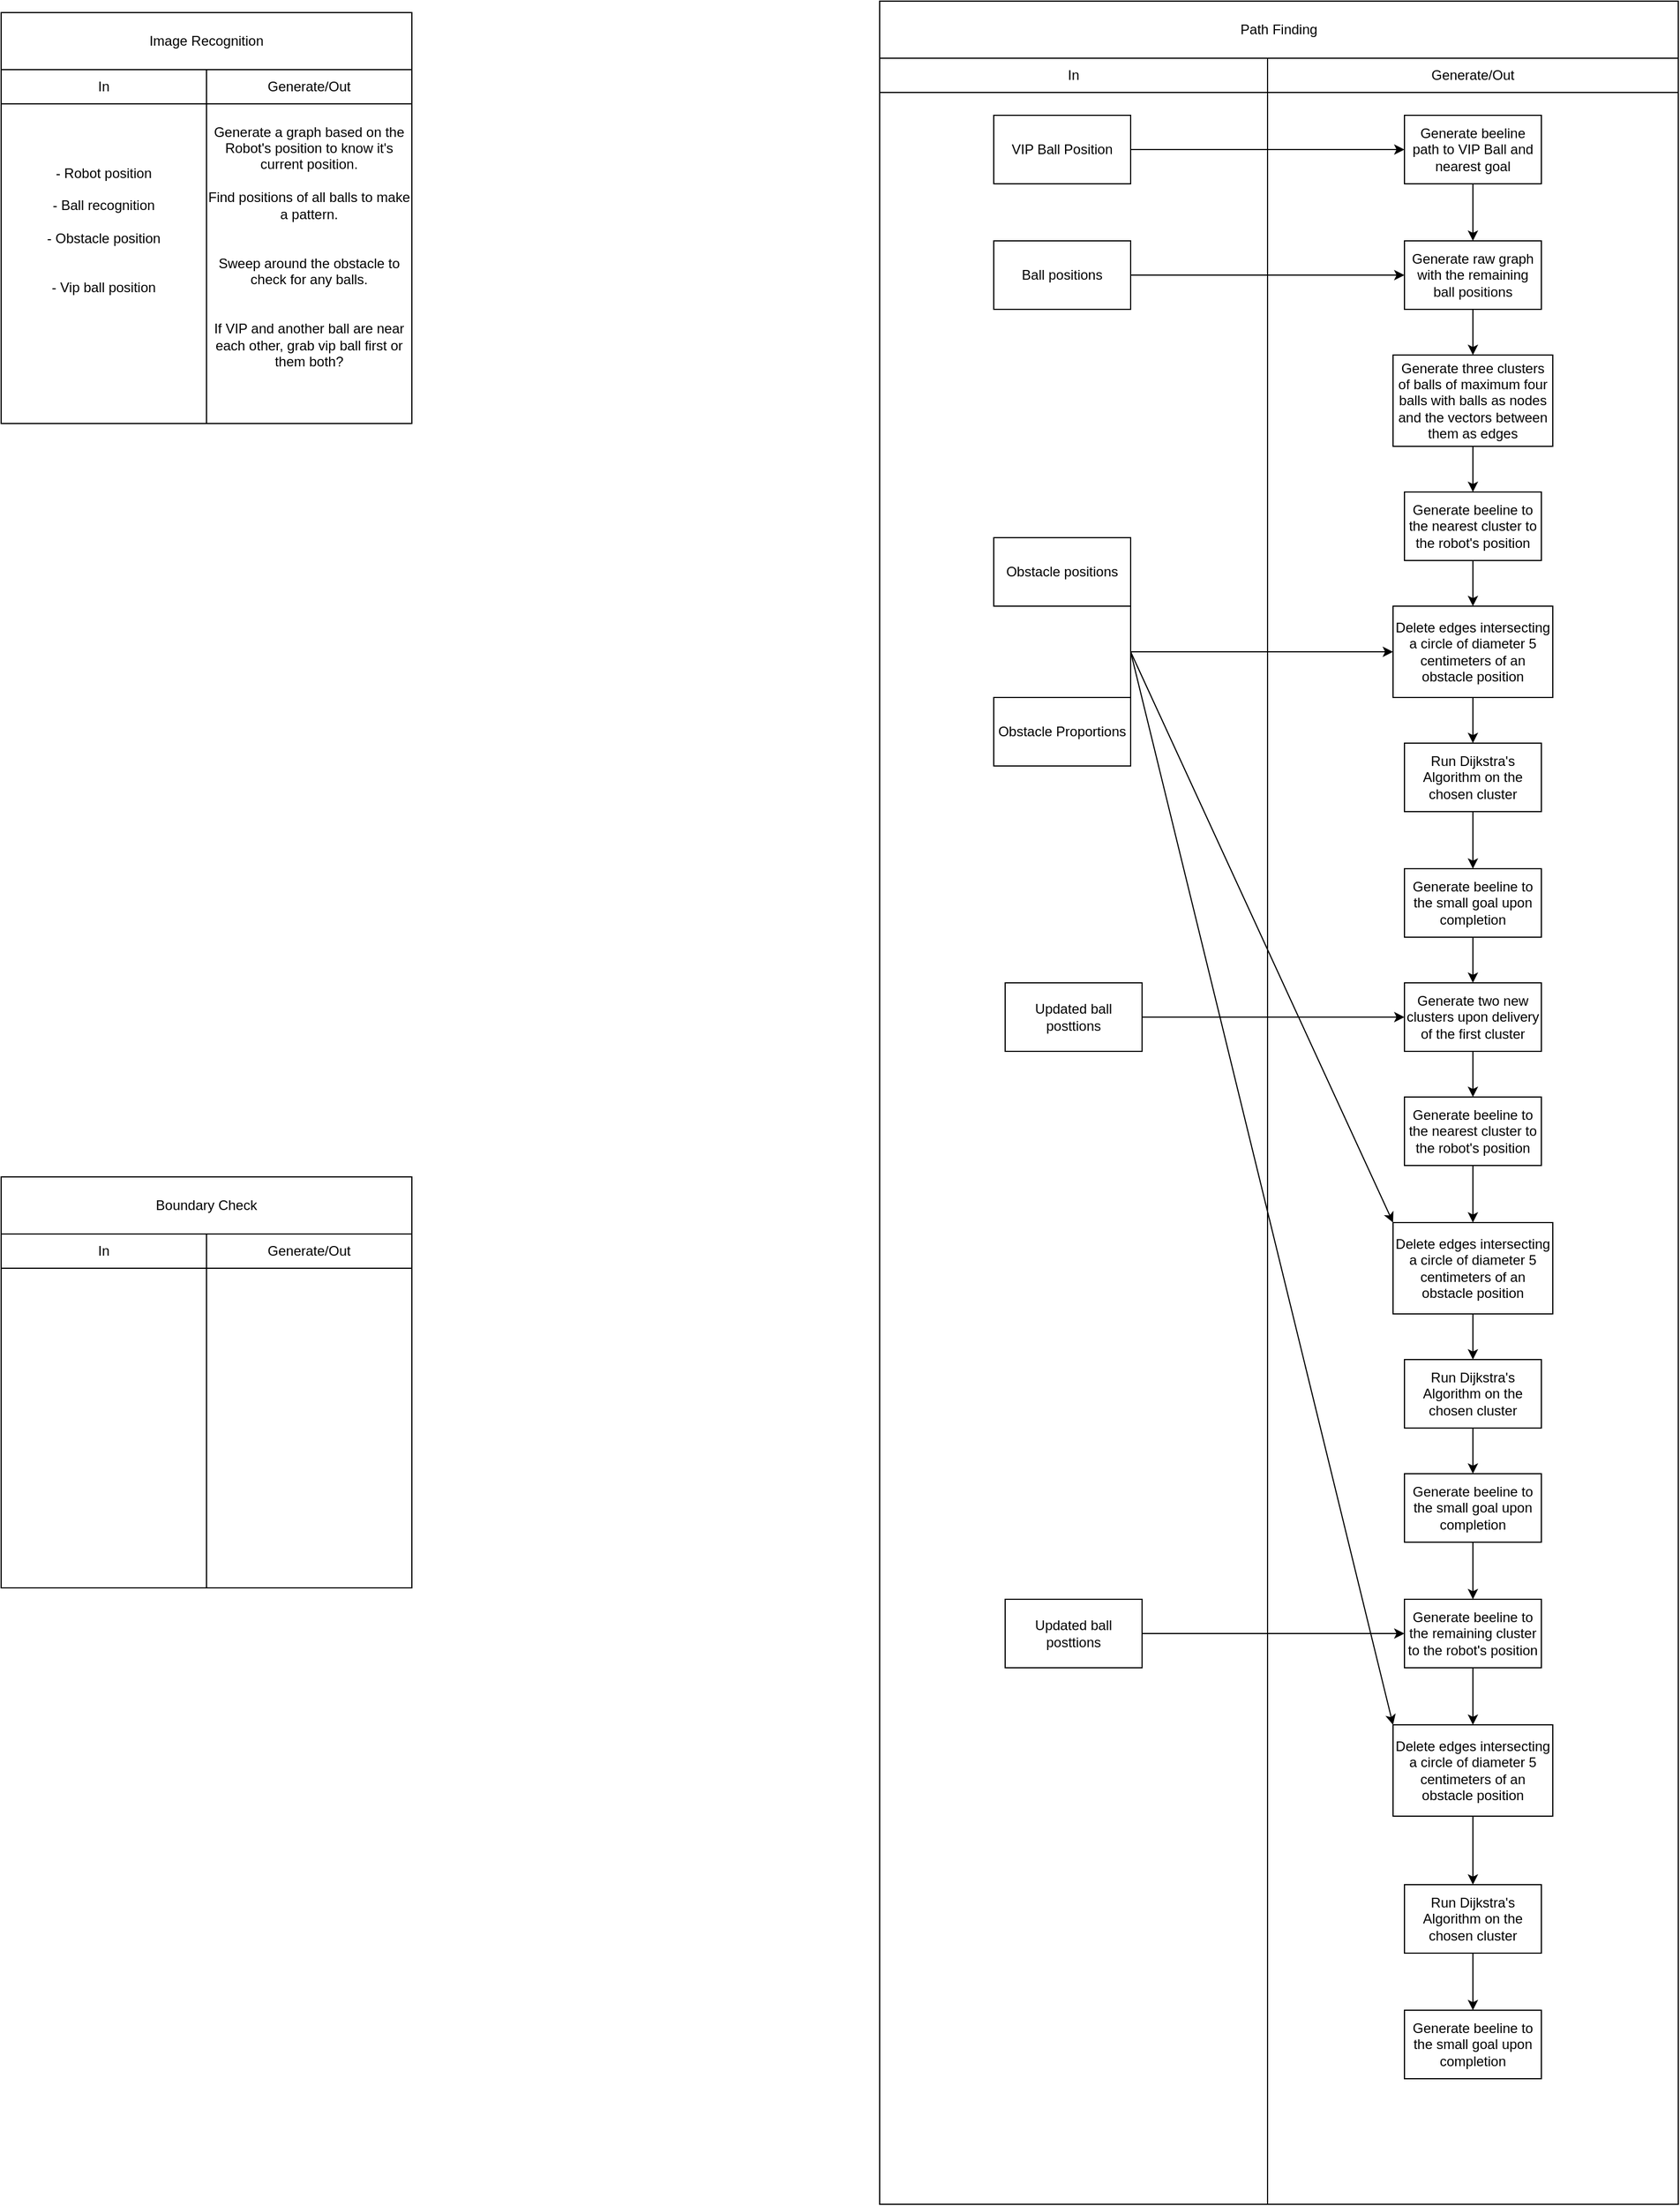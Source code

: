 <mxfile version="26.1.0">
  <diagram name="Page-1" id="Bbe1r4yJzpWkFwykBEAs">
    <mxGraphModel dx="1615" dy="1012" grid="1" gridSize="10" guides="1" tooltips="1" connect="1" arrows="1" fold="1" page="1" pageScale="1" pageWidth="850" pageHeight="1100" math="0" shadow="0">
      <root>
        <mxCell id="0" />
        <mxCell id="1" parent="0" />
        <mxCell id="dxULG-Z5umUymMzxL-Sg-3" value="" style="whiteSpace=wrap;html=1;aspect=fixed;" parent="1" vertex="1">
          <mxGeometry x="40" y="1060" width="360" height="360" as="geometry" />
        </mxCell>
        <mxCell id="dxULG-Z5umUymMzxL-Sg-4" value="Image Recognition" style="rounded=0;whiteSpace=wrap;html=1;" parent="1" vertex="1">
          <mxGeometry x="40" y="40" width="360" height="50" as="geometry" />
        </mxCell>
        <mxCell id="dxULG-Z5umUymMzxL-Sg-6" value="Boundary Check" style="rounded=0;whiteSpace=wrap;html=1;" parent="1" vertex="1">
          <mxGeometry x="40" y="1060" width="360" height="50" as="geometry" />
        </mxCell>
        <mxCell id="dxULG-Z5umUymMzxL-Sg-7" value="Obstacle position&lt;div&gt;Robot position&lt;/div&gt;&lt;div&gt;Vip ball position&lt;/div&gt;&lt;div&gt;ball recognition&lt;/div&gt;" style="rounded=0;whiteSpace=wrap;html=1;" parent="1" vertex="1">
          <mxGeometry x="40" y="90" width="180" height="310" as="geometry" />
        </mxCell>
        <mxCell id="dxULG-Z5umUymMzxL-Sg-9" value="" style="rounded=0;whiteSpace=wrap;html=1;" parent="1" vertex="1">
          <mxGeometry x="40" y="1110" width="180" height="310" as="geometry" />
        </mxCell>
        <mxCell id="dxULG-Z5umUymMzxL-Sg-10" value="In&lt;span style=&quot;color: rgba(0, 0, 0, 0); font-family: monospace; font-size: 0px; text-align: start; text-wrap-mode: nowrap;&quot;&gt;%3CmxGraphModel%3E%3Croot%3E%3CmxCell%20id%3D%220%22%2F%3E%3CmxCell%20id%3D%221%22%20parent%3D%220%22%2F%3E%3CmxCell%20id%3D%222%22%20value%3D%22%22%20style%3D%22rounded%3D0%3BwhiteSpace%3Dwrap%3Bhtml%3D1%3B%22%20vertex%3D%221%22%20parent%3D%221%22%3E%3CmxGeometry%20x%3D%2240%22%20y%3D%2290%22%20width%3D%22180%22%20height%3D%22310%22%20as%3D%22geometry%22%2F%3E%3C%2FmxCell%3E%3C%2Froot%3E%3C%2FmxGraphModel%3E&lt;/span&gt;" style="rounded=0;whiteSpace=wrap;html=1;" parent="1" vertex="1">
          <mxGeometry x="40" y="90" width="180" height="30" as="geometry" />
        </mxCell>
        <mxCell id="dxULG-Z5umUymMzxL-Sg-12" value="In&lt;span style=&quot;color: rgba(0, 0, 0, 0); font-family: monospace; font-size: 0px; text-align: start; text-wrap-mode: nowrap;&quot;&gt;%3CmxGraphModel%3E%3Croot%3E%3CmxCell%20id%3D%220%22%2F%3E%3CmxCell%20id%3D%221%22%20parent%3D%220%22%2F%3E%3CmxCell%20id%3D%222%22%20value%3D%22%22%20style%3D%22rounded%3D0%3BwhiteSpace%3Dwrap%3Bhtml%3D1%3B%22%20vertex%3D%221%22%20parent%3D%221%22%3E%3CmxGeometry%20x%3D%2240%22%20y%3D%2290%22%20width%3D%22180%22%20height%3D%22310%22%20as%3D%22geometry%22%2F%3E%3C%2FmxCell%3E%3C%2Froot%3E%3C%2FmxGraphModel%3E&lt;/span&gt;" style="rounded=0;whiteSpace=wrap;html=1;" parent="1" vertex="1">
          <mxGeometry x="40" y="1110" width="180" height="30" as="geometry" />
        </mxCell>
        <mxCell id="dxULG-Z5umUymMzxL-Sg-16" value="Generate/Out" style="rounded=0;whiteSpace=wrap;html=1;" parent="1" vertex="1">
          <mxGeometry x="220" y="1110" width="180" height="30" as="geometry" />
        </mxCell>
        <mxCell id="0Dzy3W4TfuY-f4yHPvCH-6" value="&lt;div&gt;&lt;div&gt;- Robot position&lt;/div&gt;&lt;div&gt;&lt;br&gt;&lt;/div&gt;&lt;div&gt;- Ball recognition&lt;/div&gt;&lt;div&gt;&lt;br&gt;&lt;/div&gt;&lt;/div&gt;&lt;div&gt;&lt;span style=&quot;background-color: transparent; color: light-dark(rgb(0, 0, 0), rgb(255, 255, 255));&quot;&gt;- Obstacle position&lt;/span&gt;&lt;/div&gt;&lt;div&gt;&lt;br&gt;&lt;/div&gt;&lt;div&gt;&lt;br&gt;&lt;/div&gt;&lt;div&gt;- Vip ball position&lt;/div&gt;&lt;div&gt;&lt;br&gt;&lt;/div&gt;&lt;div&gt;&lt;br&gt;&lt;/div&gt;" style="rounded=0;whiteSpace=wrap;html=1;" parent="1" vertex="1">
          <mxGeometry x="40" y="90" width="180" height="310" as="geometry" />
        </mxCell>
        <mxCell id="0Dzy3W4TfuY-f4yHPvCH-7" value="&lt;div&gt;&lt;div&gt;Generate a graph based on the Robot&#39;s position to know it&#39;s current position.&lt;/div&gt;&lt;div&gt;&lt;br&gt;&lt;/div&gt;&lt;div&gt;Find positions of all balls to make a pattern.&lt;/div&gt;&lt;div&gt;&lt;br&gt;&lt;/div&gt;&lt;/div&gt;&lt;div&gt;&lt;br&gt;&lt;/div&gt;&lt;div&gt;Sweep around the obstacle to check for any balls.&lt;/div&gt;&lt;div&gt;&lt;br&gt;&lt;div&gt;&lt;br&gt;&lt;/div&gt;&lt;div&gt;If VIP and another ball are near each other, grab vip ball first or them both?&lt;/div&gt;&lt;/div&gt;" style="rounded=0;whiteSpace=wrap;html=1;" parent="1" vertex="1">
          <mxGeometry x="220" y="90" width="180" height="310" as="geometry" />
        </mxCell>
        <mxCell id="0Dzy3W4TfuY-f4yHPvCH-10" value="In" style="rounded=0;whiteSpace=wrap;html=1;" parent="1" vertex="1">
          <mxGeometry x="40" y="90" width="180" height="30" as="geometry" />
        </mxCell>
        <mxCell id="0Dzy3W4TfuY-f4yHPvCH-11" value="Generate/Out" style="rounded=0;whiteSpace=wrap;html=1;" parent="1" vertex="1">
          <mxGeometry x="220" y="90" width="180" height="30" as="geometry" />
        </mxCell>
        <mxCell id="DDUUeOmppz7c4L_qVmri-2" value="Path Finding" style="rounded=0;whiteSpace=wrap;html=1;" vertex="1" parent="1">
          <mxGeometry x="810" y="30" width="700" height="50" as="geometry" />
        </mxCell>
        <mxCell id="DDUUeOmppz7c4L_qVmri-3" value="" style="rounded=0;whiteSpace=wrap;html=1;" vertex="1" parent="1">
          <mxGeometry x="810" y="110" width="340" height="1850" as="geometry" />
        </mxCell>
        <mxCell id="DDUUeOmppz7c4L_qVmri-4" value="In&lt;span style=&quot;color: rgba(0, 0, 0, 0); font-family: monospace; font-size: 0px; text-align: start; text-wrap-mode: nowrap;&quot;&gt;%3CmxGraphModel%3E%3Croot%3E%3CmxCell%20id%3D%220%22%2F%3E%3CmxCell%20id%3D%221%22%20parent%3D%220%22%2F%3E%3CmxCell%20id%3D%222%22%20value%3D%22%22%20style%3D%22rounded%3D0%3BwhiteSpace%3Dwrap%3Bhtml%3D1%3B%22%20vertex%3D%221%22%20parent%3D%221%22%3E%3CmxGeometry%20x%3D%2240%22%20y%3D%2290%22%20width%3D%22180%22%20height%3D%22310%22%20as%3D%22geometry%22%2F%3E%3C%2FmxCell%3E%3C%2Froot%3E%3C%2FmxGraphModel%3E&lt;/span&gt;" style="rounded=0;whiteSpace=wrap;html=1;" vertex="1" parent="1">
          <mxGeometry x="810" y="80" width="340" height="30" as="geometry" />
        </mxCell>
        <mxCell id="DDUUeOmppz7c4L_qVmri-5" value="Generate/Out" style="rounded=0;whiteSpace=wrap;html=1;" vertex="1" parent="1">
          <mxGeometry x="1150" y="80" width="360" height="30" as="geometry" />
        </mxCell>
        <mxCell id="DDUUeOmppz7c4L_qVmri-6" value="" style="rounded=0;whiteSpace=wrap;html=1;" vertex="1" parent="1">
          <mxGeometry x="1150" y="110" width="360" height="1850" as="geometry" />
        </mxCell>
        <mxCell id="DDUUeOmppz7c4L_qVmri-13" value="Ball positions" style="rounded=0;whiteSpace=wrap;html=1;" vertex="1" parent="1">
          <mxGeometry x="910" y="240" width="120" height="60" as="geometry" />
        </mxCell>
        <mxCell id="DDUUeOmppz7c4L_qVmri-14" value="Obstacle positions" style="rounded=0;whiteSpace=wrap;html=1;" vertex="1" parent="1">
          <mxGeometry x="910" y="500" width="120" height="60" as="geometry" />
        </mxCell>
        <mxCell id="DDUUeOmppz7c4L_qVmri-15" value="VIP Ball Position" style="rounded=0;whiteSpace=wrap;html=1;" vertex="1" parent="1">
          <mxGeometry x="910" y="130" width="120" height="60" as="geometry" />
        </mxCell>
        <mxCell id="DDUUeOmppz7c4L_qVmri-16" value="Obstacle Proportions" style="rounded=0;whiteSpace=wrap;html=1;" vertex="1" parent="1">
          <mxGeometry x="910" y="640" width="120" height="60" as="geometry" />
        </mxCell>
        <mxCell id="DDUUeOmppz7c4L_qVmri-33" value="" style="edgeStyle=orthogonalEdgeStyle;rounded=0;orthogonalLoop=1;jettySize=auto;html=1;" edge="1" parent="1" source="DDUUeOmppz7c4L_qVmri-17" target="DDUUeOmppz7c4L_qVmri-18">
          <mxGeometry relative="1" as="geometry" />
        </mxCell>
        <mxCell id="DDUUeOmppz7c4L_qVmri-17" value="Generate beeline path to VIP Ball and nearest goal" style="rounded=0;whiteSpace=wrap;html=1;" vertex="1" parent="1">
          <mxGeometry x="1270" y="130" width="120" height="60" as="geometry" />
        </mxCell>
        <mxCell id="DDUUeOmppz7c4L_qVmri-34" value="" style="edgeStyle=orthogonalEdgeStyle;rounded=0;orthogonalLoop=1;jettySize=auto;html=1;" edge="1" parent="1" source="DDUUeOmppz7c4L_qVmri-18" target="DDUUeOmppz7c4L_qVmri-19">
          <mxGeometry relative="1" as="geometry" />
        </mxCell>
        <mxCell id="DDUUeOmppz7c4L_qVmri-18" value="Generate raw graph with the remaining ball positions" style="rounded=0;whiteSpace=wrap;html=1;" vertex="1" parent="1">
          <mxGeometry x="1270" y="240" width="120" height="60" as="geometry" />
        </mxCell>
        <mxCell id="DDUUeOmppz7c4L_qVmri-35" value="" style="edgeStyle=orthogonalEdgeStyle;rounded=0;orthogonalLoop=1;jettySize=auto;html=1;" edge="1" parent="1" source="DDUUeOmppz7c4L_qVmri-19" target="DDUUeOmppz7c4L_qVmri-22">
          <mxGeometry relative="1" as="geometry" />
        </mxCell>
        <mxCell id="DDUUeOmppz7c4L_qVmri-19" value="Generate three clusters of balls of maximum four balls with balls as nodes and the vectors between them as edges" style="rounded=0;whiteSpace=wrap;html=1;" vertex="1" parent="1">
          <mxGeometry x="1260" y="340" width="140" height="80" as="geometry" />
        </mxCell>
        <mxCell id="DDUUeOmppz7c4L_qVmri-38" value="" style="edgeStyle=orthogonalEdgeStyle;rounded=0;orthogonalLoop=1;jettySize=auto;html=1;" edge="1" parent="1" source="DDUUeOmppz7c4L_qVmri-20" target="DDUUeOmppz7c4L_qVmri-23">
          <mxGeometry relative="1" as="geometry" />
        </mxCell>
        <mxCell id="DDUUeOmppz7c4L_qVmri-20" value="Run Dijkstra&#39;s Algorithm on the chosen cluster" style="rounded=0;whiteSpace=wrap;html=1;" vertex="1" parent="1">
          <mxGeometry x="1270" y="680" width="120" height="60" as="geometry" />
        </mxCell>
        <mxCell id="DDUUeOmppz7c4L_qVmri-37" value="" style="edgeStyle=orthogonalEdgeStyle;rounded=0;orthogonalLoop=1;jettySize=auto;html=1;" edge="1" parent="1" source="DDUUeOmppz7c4L_qVmri-21" target="DDUUeOmppz7c4L_qVmri-20">
          <mxGeometry relative="1" as="geometry" />
        </mxCell>
        <mxCell id="DDUUeOmppz7c4L_qVmri-21" value="Delete edges intersecting a circle of diameter 5 centimeters of an obstacle position" style="rounded=0;whiteSpace=wrap;html=1;" vertex="1" parent="1">
          <mxGeometry x="1260" y="560" width="140" height="80" as="geometry" />
        </mxCell>
        <mxCell id="DDUUeOmppz7c4L_qVmri-36" value="" style="edgeStyle=orthogonalEdgeStyle;rounded=0;orthogonalLoop=1;jettySize=auto;html=1;" edge="1" parent="1" source="DDUUeOmppz7c4L_qVmri-22" target="DDUUeOmppz7c4L_qVmri-21">
          <mxGeometry relative="1" as="geometry" />
        </mxCell>
        <mxCell id="DDUUeOmppz7c4L_qVmri-22" value="Generate beeline to the nearest cluster to the robot&#39;s position" style="rounded=0;whiteSpace=wrap;html=1;" vertex="1" parent="1">
          <mxGeometry x="1270" y="460" width="120" height="60" as="geometry" />
        </mxCell>
        <mxCell id="DDUUeOmppz7c4L_qVmri-39" value="" style="edgeStyle=orthogonalEdgeStyle;rounded=0;orthogonalLoop=1;jettySize=auto;html=1;" edge="1" parent="1" source="DDUUeOmppz7c4L_qVmri-23" target="DDUUeOmppz7c4L_qVmri-32">
          <mxGeometry relative="1" as="geometry" />
        </mxCell>
        <mxCell id="DDUUeOmppz7c4L_qVmri-23" value="Generate beeline to the small goal upon completion" style="rounded=0;whiteSpace=wrap;html=1;" vertex="1" parent="1">
          <mxGeometry x="1270" y="790" width="120" height="60" as="geometry" />
        </mxCell>
        <mxCell id="DDUUeOmppz7c4L_qVmri-43" value="" style="edgeStyle=orthogonalEdgeStyle;rounded=0;orthogonalLoop=1;jettySize=auto;html=1;" edge="1" parent="1" source="DDUUeOmppz7c4L_qVmri-24" target="DDUUeOmppz7c4L_qVmri-27">
          <mxGeometry relative="1" as="geometry" />
        </mxCell>
        <mxCell id="DDUUeOmppz7c4L_qVmri-24" value="Run Dijkstra&#39;s Algorithm on the chosen cluster" style="rounded=0;whiteSpace=wrap;html=1;" vertex="1" parent="1">
          <mxGeometry x="1270" y="1220" width="120" height="60" as="geometry" />
        </mxCell>
        <mxCell id="DDUUeOmppz7c4L_qVmri-42" value="" style="edgeStyle=orthogonalEdgeStyle;rounded=0;orthogonalLoop=1;jettySize=auto;html=1;" edge="1" parent="1" source="DDUUeOmppz7c4L_qVmri-25" target="DDUUeOmppz7c4L_qVmri-24">
          <mxGeometry relative="1" as="geometry" />
        </mxCell>
        <mxCell id="DDUUeOmppz7c4L_qVmri-25" value="Delete edges intersecting a circle of diameter 5 centimeters of an obstacle position" style="rounded=0;whiteSpace=wrap;html=1;" vertex="1" parent="1">
          <mxGeometry x="1260" y="1100" width="140" height="80" as="geometry" />
        </mxCell>
        <mxCell id="DDUUeOmppz7c4L_qVmri-41" value="" style="edgeStyle=orthogonalEdgeStyle;rounded=0;orthogonalLoop=1;jettySize=auto;html=1;" edge="1" parent="1" source="DDUUeOmppz7c4L_qVmri-26" target="DDUUeOmppz7c4L_qVmri-25">
          <mxGeometry relative="1" as="geometry" />
        </mxCell>
        <mxCell id="DDUUeOmppz7c4L_qVmri-26" value="Generate beeline to the nearest cluster to the robot&#39;s position" style="rounded=0;whiteSpace=wrap;html=1;" vertex="1" parent="1">
          <mxGeometry x="1270" y="990" width="120" height="60" as="geometry" />
        </mxCell>
        <mxCell id="DDUUeOmppz7c4L_qVmri-44" value="" style="edgeStyle=orthogonalEdgeStyle;rounded=0;orthogonalLoop=1;jettySize=auto;html=1;" edge="1" parent="1" source="DDUUeOmppz7c4L_qVmri-27" target="DDUUeOmppz7c4L_qVmri-30">
          <mxGeometry relative="1" as="geometry" />
        </mxCell>
        <mxCell id="DDUUeOmppz7c4L_qVmri-27" value="Generate beeline to the small goal upon completion" style="rounded=0;whiteSpace=wrap;html=1;" vertex="1" parent="1">
          <mxGeometry x="1270" y="1320" width="120" height="60" as="geometry" />
        </mxCell>
        <mxCell id="DDUUeOmppz7c4L_qVmri-47" value="" style="edgeStyle=orthogonalEdgeStyle;rounded=0;orthogonalLoop=1;jettySize=auto;html=1;" edge="1" parent="1" source="DDUUeOmppz7c4L_qVmri-28" target="DDUUeOmppz7c4L_qVmri-31">
          <mxGeometry relative="1" as="geometry" />
        </mxCell>
        <mxCell id="DDUUeOmppz7c4L_qVmri-28" value="Run Dijkstra&#39;s Algorithm on the chosen cluster" style="rounded=0;whiteSpace=wrap;html=1;" vertex="1" parent="1">
          <mxGeometry x="1270" y="1680" width="120" height="60" as="geometry" />
        </mxCell>
        <mxCell id="DDUUeOmppz7c4L_qVmri-46" value="" style="edgeStyle=orthogonalEdgeStyle;rounded=0;orthogonalLoop=1;jettySize=auto;html=1;" edge="1" parent="1" source="DDUUeOmppz7c4L_qVmri-29" target="DDUUeOmppz7c4L_qVmri-28">
          <mxGeometry relative="1" as="geometry" />
        </mxCell>
        <mxCell id="DDUUeOmppz7c4L_qVmri-29" value="Delete edges intersecting a circle of diameter 5 centimeters of an obstacle position" style="rounded=0;whiteSpace=wrap;html=1;" vertex="1" parent="1">
          <mxGeometry x="1260" y="1540" width="140" height="80" as="geometry" />
        </mxCell>
        <mxCell id="DDUUeOmppz7c4L_qVmri-45" value="" style="edgeStyle=orthogonalEdgeStyle;rounded=0;orthogonalLoop=1;jettySize=auto;html=1;" edge="1" parent="1" source="DDUUeOmppz7c4L_qVmri-30" target="DDUUeOmppz7c4L_qVmri-29">
          <mxGeometry relative="1" as="geometry" />
        </mxCell>
        <mxCell id="DDUUeOmppz7c4L_qVmri-30" value="Generate beeline to the remaining cluster to the robot&#39;s position" style="rounded=0;whiteSpace=wrap;html=1;" vertex="1" parent="1">
          <mxGeometry x="1270" y="1430" width="120" height="60" as="geometry" />
        </mxCell>
        <mxCell id="DDUUeOmppz7c4L_qVmri-31" value="Generate beeline to the small goal upon completion" style="rounded=0;whiteSpace=wrap;html=1;" vertex="1" parent="1">
          <mxGeometry x="1270" y="1790" width="120" height="60" as="geometry" />
        </mxCell>
        <mxCell id="DDUUeOmppz7c4L_qVmri-40" value="" style="edgeStyle=orthogonalEdgeStyle;rounded=0;orthogonalLoop=1;jettySize=auto;html=1;" edge="1" parent="1" source="DDUUeOmppz7c4L_qVmri-32" target="DDUUeOmppz7c4L_qVmri-26">
          <mxGeometry relative="1" as="geometry" />
        </mxCell>
        <mxCell id="DDUUeOmppz7c4L_qVmri-32" value="Generate two new clusters upon delivery of the first cluster" style="rounded=0;whiteSpace=wrap;html=1;" vertex="1" parent="1">
          <mxGeometry x="1270" y="890" width="120" height="60" as="geometry" />
        </mxCell>
        <mxCell id="DDUUeOmppz7c4L_qVmri-50" value="" style="endArrow=classic;html=1;rounded=0;entryX=0;entryY=0.5;entryDx=0;entryDy=0;" edge="1" parent="1" target="DDUUeOmppz7c4L_qVmri-17">
          <mxGeometry width="50" height="50" relative="1" as="geometry">
            <mxPoint x="1030" y="160" as="sourcePoint" />
            <mxPoint x="1080" y="110" as="targetPoint" />
          </mxGeometry>
        </mxCell>
        <mxCell id="DDUUeOmppz7c4L_qVmri-51" value="" style="endArrow=classic;html=1;rounded=0;entryX=0;entryY=0.5;entryDx=0;entryDy=0;" edge="1" parent="1" target="DDUUeOmppz7c4L_qVmri-18">
          <mxGeometry width="50" height="50" relative="1" as="geometry">
            <mxPoint x="1030" y="270" as="sourcePoint" />
            <mxPoint x="1080" y="220" as="targetPoint" />
          </mxGeometry>
        </mxCell>
        <mxCell id="DDUUeOmppz7c4L_qVmri-52" value="" style="endArrow=none;html=1;rounded=0;exitX=1;exitY=0;exitDx=0;exitDy=0;entryX=1;entryY=1;entryDx=0;entryDy=0;" edge="1" parent="1" source="DDUUeOmppz7c4L_qVmri-16" target="DDUUeOmppz7c4L_qVmri-14">
          <mxGeometry width="50" height="50" relative="1" as="geometry">
            <mxPoint x="920" y="610" as="sourcePoint" />
            <mxPoint x="970" y="560" as="targetPoint" />
            <Array as="points">
              <mxPoint x="1030" y="600" />
            </Array>
          </mxGeometry>
        </mxCell>
        <mxCell id="DDUUeOmppz7c4L_qVmri-53" value="" style="endArrow=classic;html=1;rounded=0;" edge="1" parent="1" target="DDUUeOmppz7c4L_qVmri-21">
          <mxGeometry width="50" height="50" relative="1" as="geometry">
            <mxPoint x="1030" y="600" as="sourcePoint" />
            <mxPoint x="1020" y="550" as="targetPoint" />
          </mxGeometry>
        </mxCell>
        <mxCell id="DDUUeOmppz7c4L_qVmri-54" value="Updated ball posttions" style="rounded=0;whiteSpace=wrap;html=1;" vertex="1" parent="1">
          <mxGeometry x="920" y="890" width="120" height="60" as="geometry" />
        </mxCell>
        <mxCell id="DDUUeOmppz7c4L_qVmri-57" value="" style="endArrow=classic;html=1;rounded=0;exitX=1;exitY=0.5;exitDx=0;exitDy=0;" edge="1" parent="1" source="DDUUeOmppz7c4L_qVmri-54" target="DDUUeOmppz7c4L_qVmri-32">
          <mxGeometry width="50" height="50" relative="1" as="geometry">
            <mxPoint x="1040" y="930" as="sourcePoint" />
            <mxPoint x="1090" y="880" as="targetPoint" />
          </mxGeometry>
        </mxCell>
        <mxCell id="DDUUeOmppz7c4L_qVmri-60" value="" style="endArrow=classic;html=1;rounded=0;entryX=0;entryY=0;entryDx=0;entryDy=0;" edge="1" parent="1" target="DDUUeOmppz7c4L_qVmri-25">
          <mxGeometry width="50" height="50" relative="1" as="geometry">
            <mxPoint x="1030" y="600" as="sourcePoint" />
            <mxPoint x="1080" y="550" as="targetPoint" />
          </mxGeometry>
        </mxCell>
        <mxCell id="DDUUeOmppz7c4L_qVmri-62" value="" style="endArrow=classic;html=1;rounded=0;entryX=0;entryY=0;entryDx=0;entryDy=0;" edge="1" parent="1" target="DDUUeOmppz7c4L_qVmri-29">
          <mxGeometry width="50" height="50" relative="1" as="geometry">
            <mxPoint x="1030" y="600" as="sourcePoint" />
            <mxPoint x="1080" y="550" as="targetPoint" />
          </mxGeometry>
        </mxCell>
        <mxCell id="DDUUeOmppz7c4L_qVmri-63" value="Updated ball posttions" style="rounded=0;whiteSpace=wrap;html=1;" vertex="1" parent="1">
          <mxGeometry x="920" y="1430" width="120" height="60" as="geometry" />
        </mxCell>
        <mxCell id="DDUUeOmppz7c4L_qVmri-64" value="" style="endArrow=classic;html=1;rounded=0;exitX=1;exitY=0.5;exitDx=0;exitDy=0;" edge="1" parent="1" source="DDUUeOmppz7c4L_qVmri-63">
          <mxGeometry width="50" height="50" relative="1" as="geometry">
            <mxPoint x="1040" y="1470" as="sourcePoint" />
            <mxPoint x="1270" y="1460" as="targetPoint" />
          </mxGeometry>
        </mxCell>
      </root>
    </mxGraphModel>
  </diagram>
</mxfile>
